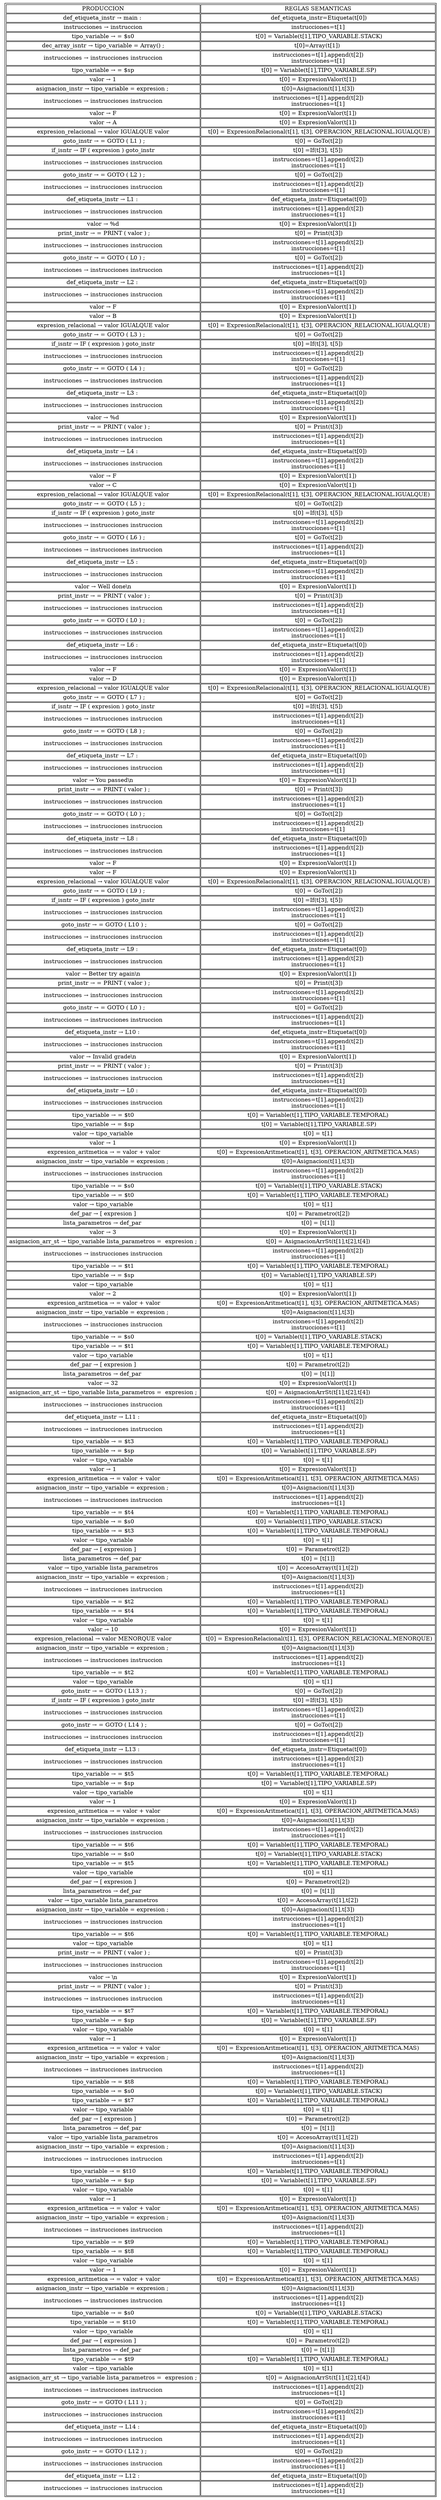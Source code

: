 digraph g {
	node [height=.1 shape=plaintext]
	table [label=<<TABLE><TR><TD>PRODUCCION</TD><TD>REGLAS SEMANTICAS</TD></TR><TR> 
 <TD>def_etiqueta_instr → main : </TD> 
 <TD>  def_etiqueta_instr=Etiqueta(t[0]) </TD> 
 </TR> 

 <TR><TD> instrucciones → instruccion </TD><TD> instrucciones=t[1] </TD></TR>
 <TR><TD> tipo_variable → = $s0 </TD><TD>  t[0] = Variable(t[1],TIPO_VARIABLE.STACK) </TD> </TR> 
 <TR><TD> dec_array_isntr → tipo_variable = Array() ; </TD><TD>t[0]=Array(t[1]) </TD> </TR> <TR><TD> instrucciones → instrucciones instruccion </TD><TD> instrucciones=t[1].append(t[2]) <BR/> instrucciones=t[1] </TD></TR>
 <TR><TD> tipo_variable → = $sp </TD><TD>  t[0] = Variable(t[1],TIPO_VARIABLE.SP) </TD> </TR> 
 <TR><TD> valor → 1 </TD><TD> t[0] = ExpresionValor(t[1]) </TD> </TR> 
 <TR><TD> asignacion_instr → tipo_variable = expresion ;  </TD><TD> t[0]=Asignacion(t[1],t[3]) </TD></TR><TR><TD> instrucciones → instrucciones instruccion </TD><TD> instrucciones=t[1].append(t[2]) <BR/> instrucciones=t[1] </TD></TR>
 <TR><TD> valor → F </TD><TD> t[0] = ExpresionValor(t[1]) </TD> </TR> 
 <TR><TD> valor → A </TD><TD> t[0] = ExpresionValor(t[1]) </TD> </TR> 
 <TR><TD> expresion_relacional → valor IGUALQUE valor </TD><TD>  t[0] = ExpresionRelacional(t[1], t[3], OPERACION_RELACIONAL.IGUALQUE) </TD> </TR> 
 <TR><TD> goto_instr → = GOTO ( L1 ) ;</TD><TD>  t[0] = GoTo(t[2]) </TD> </TR> 
 <TR><TD> if_isntr → IF ( expresion ) goto_instr </TD><TD> t[0] =If(t[3], t[5]) </TD> </TR> <TR><TD> instrucciones → instrucciones instruccion </TD><TD> instrucciones=t[1].append(t[2]) <BR/> instrucciones=t[1] </TD></TR>
 <TR><TD> goto_instr → = GOTO ( L2 ) ;</TD><TD>  t[0] = GoTo(t[2]) </TD> </TR> <TR><TD> instrucciones → instrucciones instruccion </TD><TD> instrucciones=t[1].append(t[2]) <BR/> instrucciones=t[1] </TD></TR><TR> 
 <TD>def_etiqueta_instr → L1 : </TD> 
 <TD>  def_etiqueta_instr=Etiqueta(t[0]) </TD> 
 </TR> 
<TR><TD> instrucciones → instrucciones instruccion </TD><TD> instrucciones=t[1].append(t[2]) <BR/> instrucciones=t[1] </TD></TR>
 <TR><TD> valor → %d </TD><TD> t[0] = ExpresionValor(t[1]) </TD> </TR> 
 <TR><TD> print_instr → = PRINT ( valor ) ;</TD><TD>  t[0] = Print(t[3]) </TD> </TR> <TR><TD> instrucciones → instrucciones instruccion </TD><TD> instrucciones=t[1].append(t[2]) <BR/> instrucciones=t[1] </TD></TR>
 <TR><TD> goto_instr → = GOTO ( L0 ) ;</TD><TD>  t[0] = GoTo(t[2]) </TD> </TR> <TR><TD> instrucciones → instrucciones instruccion </TD><TD> instrucciones=t[1].append(t[2]) <BR/> instrucciones=t[1] </TD></TR><TR> 
 <TD>def_etiqueta_instr → L2 : </TD> 
 <TD>  def_etiqueta_instr=Etiqueta(t[0]) </TD> 
 </TR> 
<TR><TD> instrucciones → instrucciones instruccion </TD><TD> instrucciones=t[1].append(t[2]) <BR/> instrucciones=t[1] </TD></TR>
 <TR><TD> valor → F </TD><TD> t[0] = ExpresionValor(t[1]) </TD> </TR> 
 <TR><TD> valor → B </TD><TD> t[0] = ExpresionValor(t[1]) </TD> </TR> 
 <TR><TD> expresion_relacional → valor IGUALQUE valor </TD><TD>  t[0] = ExpresionRelacional(t[1], t[3], OPERACION_RELACIONAL.IGUALQUE) </TD> </TR> 
 <TR><TD> goto_instr → = GOTO ( L3 ) ;</TD><TD>  t[0] = GoTo(t[2]) </TD> </TR> 
 <TR><TD> if_isntr → IF ( expresion ) goto_instr </TD><TD> t[0] =If(t[3], t[5]) </TD> </TR> <TR><TD> instrucciones → instrucciones instruccion </TD><TD> instrucciones=t[1].append(t[2]) <BR/> instrucciones=t[1] </TD></TR>
 <TR><TD> goto_instr → = GOTO ( L4 ) ;</TD><TD>  t[0] = GoTo(t[2]) </TD> </TR> <TR><TD> instrucciones → instrucciones instruccion </TD><TD> instrucciones=t[1].append(t[2]) <BR/> instrucciones=t[1] </TD></TR><TR> 
 <TD>def_etiqueta_instr → L3 : </TD> 
 <TD>  def_etiqueta_instr=Etiqueta(t[0]) </TD> 
 </TR> 
<TR><TD> instrucciones → instrucciones instruccion </TD><TD> instrucciones=t[1].append(t[2]) <BR/> instrucciones=t[1] </TD></TR>
 <TR><TD> valor → %d </TD><TD> t[0] = ExpresionValor(t[1]) </TD> </TR> 
 <TR><TD> print_instr → = PRINT ( valor ) ;</TD><TD>  t[0] = Print(t[3]) </TD> </TR> <TR><TD> instrucciones → instrucciones instruccion </TD><TD> instrucciones=t[1].append(t[2]) <BR/> instrucciones=t[1] </TD></TR><TR> 
 <TD>def_etiqueta_instr → L4 : </TD> 
 <TD>  def_etiqueta_instr=Etiqueta(t[0]) </TD> 
 </TR> 
<TR><TD> instrucciones → instrucciones instruccion </TD><TD> instrucciones=t[1].append(t[2]) <BR/> instrucciones=t[1] </TD></TR>
 <TR><TD> valor → F </TD><TD> t[0] = ExpresionValor(t[1]) </TD> </TR> 
 <TR><TD> valor → C </TD><TD> t[0] = ExpresionValor(t[1]) </TD> </TR> 
 <TR><TD> expresion_relacional → valor IGUALQUE valor </TD><TD>  t[0] = ExpresionRelacional(t[1], t[3], OPERACION_RELACIONAL.IGUALQUE) </TD> </TR> 
 <TR><TD> goto_instr → = GOTO ( L5 ) ;</TD><TD>  t[0] = GoTo(t[2]) </TD> </TR> 
 <TR><TD> if_isntr → IF ( expresion ) goto_instr </TD><TD> t[0] =If(t[3], t[5]) </TD> </TR> <TR><TD> instrucciones → instrucciones instruccion </TD><TD> instrucciones=t[1].append(t[2]) <BR/> instrucciones=t[1] </TD></TR>
 <TR><TD> goto_instr → = GOTO ( L6 ) ;</TD><TD>  t[0] = GoTo(t[2]) </TD> </TR> <TR><TD> instrucciones → instrucciones instruccion </TD><TD> instrucciones=t[1].append(t[2]) <BR/> instrucciones=t[1] </TD></TR><TR> 
 <TD>def_etiqueta_instr → L5 : </TD> 
 <TD>  def_etiqueta_instr=Etiqueta(t[0]) </TD> 
 </TR> 
<TR><TD> instrucciones → instrucciones instruccion </TD><TD> instrucciones=t[1].append(t[2]) <BR/> instrucciones=t[1] </TD></TR>
 <TR><TD> valor → Well done\n </TD><TD> t[0] = ExpresionValor(t[1]) </TD> </TR> 
 <TR><TD> print_instr → = PRINT ( valor ) ;</TD><TD>  t[0] = Print(t[3]) </TD> </TR> <TR><TD> instrucciones → instrucciones instruccion </TD><TD> instrucciones=t[1].append(t[2]) <BR/> instrucciones=t[1] </TD></TR>
 <TR><TD> goto_instr → = GOTO ( L0 ) ;</TD><TD>  t[0] = GoTo(t[2]) </TD> </TR> <TR><TD> instrucciones → instrucciones instruccion </TD><TD> instrucciones=t[1].append(t[2]) <BR/> instrucciones=t[1] </TD></TR><TR> 
 <TD>def_etiqueta_instr → L6 : </TD> 
 <TD>  def_etiqueta_instr=Etiqueta(t[0]) </TD> 
 </TR> 
<TR><TD> instrucciones → instrucciones instruccion </TD><TD> instrucciones=t[1].append(t[2]) <BR/> instrucciones=t[1] </TD></TR>
 <TR><TD> valor → F </TD><TD> t[0] = ExpresionValor(t[1]) </TD> </TR> 
 <TR><TD> valor → D </TD><TD> t[0] = ExpresionValor(t[1]) </TD> </TR> 
 <TR><TD> expresion_relacional → valor IGUALQUE valor </TD><TD>  t[0] = ExpresionRelacional(t[1], t[3], OPERACION_RELACIONAL.IGUALQUE) </TD> </TR> 
 <TR><TD> goto_instr → = GOTO ( L7 ) ;</TD><TD>  t[0] = GoTo(t[2]) </TD> </TR> 
 <TR><TD> if_isntr → IF ( expresion ) goto_instr </TD><TD> t[0] =If(t[3], t[5]) </TD> </TR> <TR><TD> instrucciones → instrucciones instruccion </TD><TD> instrucciones=t[1].append(t[2]) <BR/> instrucciones=t[1] </TD></TR>
 <TR><TD> goto_instr → = GOTO ( L8 ) ;</TD><TD>  t[0] = GoTo(t[2]) </TD> </TR> <TR><TD> instrucciones → instrucciones instruccion </TD><TD> instrucciones=t[1].append(t[2]) <BR/> instrucciones=t[1] </TD></TR><TR> 
 <TD>def_etiqueta_instr → L7 : </TD> 
 <TD>  def_etiqueta_instr=Etiqueta(t[0]) </TD> 
 </TR> 
<TR><TD> instrucciones → instrucciones instruccion </TD><TD> instrucciones=t[1].append(t[2]) <BR/> instrucciones=t[1] </TD></TR>
 <TR><TD> valor → You passed\n </TD><TD> t[0] = ExpresionValor(t[1]) </TD> </TR> 
 <TR><TD> print_instr → = PRINT ( valor ) ;</TD><TD>  t[0] = Print(t[3]) </TD> </TR> <TR><TD> instrucciones → instrucciones instruccion </TD><TD> instrucciones=t[1].append(t[2]) <BR/> instrucciones=t[1] </TD></TR>
 <TR><TD> goto_instr → = GOTO ( L0 ) ;</TD><TD>  t[0] = GoTo(t[2]) </TD> </TR> <TR><TD> instrucciones → instrucciones instruccion </TD><TD> instrucciones=t[1].append(t[2]) <BR/> instrucciones=t[1] </TD></TR><TR> 
 <TD>def_etiqueta_instr → L8 : </TD> 
 <TD>  def_etiqueta_instr=Etiqueta(t[0]) </TD> 
 </TR> 
<TR><TD> instrucciones → instrucciones instruccion </TD><TD> instrucciones=t[1].append(t[2]) <BR/> instrucciones=t[1] </TD></TR>
 <TR><TD> valor → F </TD><TD> t[0] = ExpresionValor(t[1]) </TD> </TR> 
 <TR><TD> valor → F </TD><TD> t[0] = ExpresionValor(t[1]) </TD> </TR> 
 <TR><TD> expresion_relacional → valor IGUALQUE valor </TD><TD>  t[0] = ExpresionRelacional(t[1], t[3], OPERACION_RELACIONAL.IGUALQUE) </TD> </TR> 
 <TR><TD> goto_instr → = GOTO ( L9 ) ;</TD><TD>  t[0] = GoTo(t[2]) </TD> </TR> 
 <TR><TD> if_isntr → IF ( expresion ) goto_instr </TD><TD> t[0] =If(t[3], t[5]) </TD> </TR> <TR><TD> instrucciones → instrucciones instruccion </TD><TD> instrucciones=t[1].append(t[2]) <BR/> instrucciones=t[1] </TD></TR>
 <TR><TD> goto_instr → = GOTO ( L10 ) ;</TD><TD>  t[0] = GoTo(t[2]) </TD> </TR> <TR><TD> instrucciones → instrucciones instruccion </TD><TD> instrucciones=t[1].append(t[2]) <BR/> instrucciones=t[1] </TD></TR><TR> 
 <TD>def_etiqueta_instr → L9 : </TD> 
 <TD>  def_etiqueta_instr=Etiqueta(t[0]) </TD> 
 </TR> 
<TR><TD> instrucciones → instrucciones instruccion </TD><TD> instrucciones=t[1].append(t[2]) <BR/> instrucciones=t[1] </TD></TR>
 <TR><TD> valor → Better try again\n </TD><TD> t[0] = ExpresionValor(t[1]) </TD> </TR> 
 <TR><TD> print_instr → = PRINT ( valor ) ;</TD><TD>  t[0] = Print(t[3]) </TD> </TR> <TR><TD> instrucciones → instrucciones instruccion </TD><TD> instrucciones=t[1].append(t[2]) <BR/> instrucciones=t[1] </TD></TR>
 <TR><TD> goto_instr → = GOTO ( L0 ) ;</TD><TD>  t[0] = GoTo(t[2]) </TD> </TR> <TR><TD> instrucciones → instrucciones instruccion </TD><TD> instrucciones=t[1].append(t[2]) <BR/> instrucciones=t[1] </TD></TR><TR> 
 <TD>def_etiqueta_instr → L10 : </TD> 
 <TD>  def_etiqueta_instr=Etiqueta(t[0]) </TD> 
 </TR> 
<TR><TD> instrucciones → instrucciones instruccion </TD><TD> instrucciones=t[1].append(t[2]) <BR/> instrucciones=t[1] </TD></TR>
 <TR><TD> valor → Invalid grade\n </TD><TD> t[0] = ExpresionValor(t[1]) </TD> </TR> 
 <TR><TD> print_instr → = PRINT ( valor ) ;</TD><TD>  t[0] = Print(t[3]) </TD> </TR> <TR><TD> instrucciones → instrucciones instruccion </TD><TD> instrucciones=t[1].append(t[2]) <BR/> instrucciones=t[1] </TD></TR><TR> 
 <TD>def_etiqueta_instr → L0 : </TD> 
 <TD>  def_etiqueta_instr=Etiqueta(t[0]) </TD> 
 </TR> 
<TR><TD> instrucciones → instrucciones instruccion </TD><TD> instrucciones=t[1].append(t[2]) <BR/> instrucciones=t[1] </TD></TR>
 <TR><TD> tipo_variable → = $t0 </TD><TD> t[0] = Variable(t[1],TIPO_VARIABLE.TEMPORAL) </TD> </TR> 
 <TR><TD> tipo_variable → = $sp </TD><TD>  t[0] = Variable(t[1],TIPO_VARIABLE.SP) </TD> </TR> 
 <TR><TD> valor → tipo_variable </TD><TD> t[0] = t[1] </TD> </TR> 
 <TR><TD> valor → 1 </TD><TD> t[0] = ExpresionValor(t[1]) </TD> </TR> 
 <TR><TD> expresion_aritmetica → = valor + valor</TD><TD> t[0] = ExpresionAritmetica(t[1], t[3], OPERACION_ARITMETICA.MAS) </TD> </TR> 
 <TR><TD> asignacion_instr → tipo_variable = expresion ;  </TD><TD> t[0]=Asignacion(t[1],t[3]) </TD></TR><TR><TD> instrucciones → instrucciones instruccion </TD><TD> instrucciones=t[1].append(t[2]) <BR/> instrucciones=t[1] </TD></TR>
 <TR><TD> tipo_variable → = $s0 </TD><TD>  t[0] = Variable(t[1],TIPO_VARIABLE.STACK) </TD> </TR> 
 <TR><TD> tipo_variable → = $t0 </TD><TD> t[0] = Variable(t[1],TIPO_VARIABLE.TEMPORAL) </TD> </TR> 
 <TR><TD> valor → tipo_variable </TD><TD> t[0] = t[1] </TD> </TR> 
 <TR><TD> def_par → [ expresion ] </TD><TD> t[0] = Parametro(t[2]) </TD> </TR> 
 <TR><TD> lista_parametros → def_par  </TD><TD> t[0] = [t[1]] </TD> </TR> 
 <TR><TD> valor → 3 </TD><TD> t[0] = ExpresionValor(t[1]) </TD> </TR> 
 <TR><TD> asignacion_arr_st → tipo_variable lista_parametros =  expresion ; </TD><TD> t[0] = AsignacionArrSt(t[1],t[2],t[4]) </TD> </TR> <TR><TD> instrucciones → instrucciones instruccion </TD><TD> instrucciones=t[1].append(t[2]) <BR/> instrucciones=t[1] </TD></TR>
 <TR><TD> tipo_variable → = $t1 </TD><TD> t[0] = Variable(t[1],TIPO_VARIABLE.TEMPORAL) </TD> </TR> 
 <TR><TD> tipo_variable → = $sp </TD><TD>  t[0] = Variable(t[1],TIPO_VARIABLE.SP) </TD> </TR> 
 <TR><TD> valor → tipo_variable </TD><TD> t[0] = t[1] </TD> </TR> 
 <TR><TD> valor → 2 </TD><TD> t[0] = ExpresionValor(t[1]) </TD> </TR> 
 <TR><TD> expresion_aritmetica → = valor + valor</TD><TD> t[0] = ExpresionAritmetica(t[1], t[3], OPERACION_ARITMETICA.MAS) </TD> </TR> 
 <TR><TD> asignacion_instr → tipo_variable = expresion ;  </TD><TD> t[0]=Asignacion(t[1],t[3]) </TD></TR><TR><TD> instrucciones → instrucciones instruccion </TD><TD> instrucciones=t[1].append(t[2]) <BR/> instrucciones=t[1] </TD></TR>
 <TR><TD> tipo_variable → = $s0 </TD><TD>  t[0] = Variable(t[1],TIPO_VARIABLE.STACK) </TD> </TR> 
 <TR><TD> tipo_variable → = $t1 </TD><TD> t[0] = Variable(t[1],TIPO_VARIABLE.TEMPORAL) </TD> </TR> 
 <TR><TD> valor → tipo_variable </TD><TD> t[0] = t[1] </TD> </TR> 
 <TR><TD> def_par → [ expresion ] </TD><TD> t[0] = Parametro(t[2]) </TD> </TR> 
 <TR><TD> lista_parametros → def_par  </TD><TD> t[0] = [t[1]] </TD> </TR> 
 <TR><TD> valor → 32 </TD><TD> t[0] = ExpresionValor(t[1]) </TD> </TR> 
 <TR><TD> asignacion_arr_st → tipo_variable lista_parametros =  expresion ; </TD><TD> t[0] = AsignacionArrSt(t[1],t[2],t[4]) </TD> </TR> <TR><TD> instrucciones → instrucciones instruccion </TD><TD> instrucciones=t[1].append(t[2]) <BR/> instrucciones=t[1] </TD></TR><TR> 
 <TD>def_etiqueta_instr → L11 : </TD> 
 <TD>  def_etiqueta_instr=Etiqueta(t[0]) </TD> 
 </TR> 
<TR><TD> instrucciones → instrucciones instruccion </TD><TD> instrucciones=t[1].append(t[2]) <BR/> instrucciones=t[1] </TD></TR>
 <TR><TD> tipo_variable → = $t3 </TD><TD> t[0] = Variable(t[1],TIPO_VARIABLE.TEMPORAL) </TD> </TR> 
 <TR><TD> tipo_variable → = $sp </TD><TD>  t[0] = Variable(t[1],TIPO_VARIABLE.SP) </TD> </TR> 
 <TR><TD> valor → tipo_variable </TD><TD> t[0] = t[1] </TD> </TR> 
 <TR><TD> valor → 1 </TD><TD> t[0] = ExpresionValor(t[1]) </TD> </TR> 
 <TR><TD> expresion_aritmetica → = valor + valor</TD><TD> t[0] = ExpresionAritmetica(t[1], t[3], OPERACION_ARITMETICA.MAS) </TD> </TR> 
 <TR><TD> asignacion_instr → tipo_variable = expresion ;  </TD><TD> t[0]=Asignacion(t[1],t[3]) </TD></TR><TR><TD> instrucciones → instrucciones instruccion </TD><TD> instrucciones=t[1].append(t[2]) <BR/> instrucciones=t[1] </TD></TR>
 <TR><TD> tipo_variable → = $t4 </TD><TD> t[0] = Variable(t[1],TIPO_VARIABLE.TEMPORAL) </TD> </TR> 
 <TR><TD> tipo_variable → = $s0 </TD><TD>  t[0] = Variable(t[1],TIPO_VARIABLE.STACK) </TD> </TR> 
 <TR><TD> tipo_variable → = $t3 </TD><TD> t[0] = Variable(t[1],TIPO_VARIABLE.TEMPORAL) </TD> </TR> 
 <TR><TD> valor → tipo_variable </TD><TD> t[0] = t[1] </TD> </TR> 
 <TR><TD> def_par → [ expresion ] </TD><TD> t[0] = Parametro(t[2]) </TD> </TR> 
 <TR><TD> lista_parametros → def_par  </TD><TD> t[0] = [t[1]] </TD> </TR> 
 <TR><TD> valor → tipo_variable lista_parametros </TD><TD> t[0] = AccesoArray(t[1],t[2]) </TD> </TR> 
 <TR><TD> asignacion_instr → tipo_variable = expresion ;  </TD><TD> t[0]=Asignacion(t[1],t[3]) </TD></TR><TR><TD> instrucciones → instrucciones instruccion </TD><TD> instrucciones=t[1].append(t[2]) <BR/> instrucciones=t[1] </TD></TR>
 <TR><TD> tipo_variable → = $t2 </TD><TD> t[0] = Variable(t[1],TIPO_VARIABLE.TEMPORAL) </TD> </TR> 
 <TR><TD> tipo_variable → = $t4 </TD><TD> t[0] = Variable(t[1],TIPO_VARIABLE.TEMPORAL) </TD> </TR> 
 <TR><TD> valor → tipo_variable </TD><TD> t[0] = t[1] </TD> </TR> 
 <TR><TD> valor → 10 </TD><TD> t[0] = ExpresionValor(t[1]) </TD> </TR> 
 <TR><TD> expresion_relacional → valor MENORQUE valor </TD><TD>  t[0] = ExpresionRelacional(t[1], t[3], OPERACION_RELACIONAL.MENORQUE) </TD> </TR> 
 <TR><TD> asignacion_instr → tipo_variable = expresion ;  </TD><TD> t[0]=Asignacion(t[1],t[3]) </TD></TR><TR><TD> instrucciones → instrucciones instruccion </TD><TD> instrucciones=t[1].append(t[2]) <BR/> instrucciones=t[1] </TD></TR>
 <TR><TD> tipo_variable → = $t2 </TD><TD> t[0] = Variable(t[1],TIPO_VARIABLE.TEMPORAL) </TD> </TR> 
 <TR><TD> valor → tipo_variable </TD><TD> t[0] = t[1] </TD> </TR> 
 <TR><TD> goto_instr → = GOTO ( L13 ) ;</TD><TD>  t[0] = GoTo(t[2]) </TD> </TR> 
 <TR><TD> if_isntr → IF ( expresion ) goto_instr </TD><TD> t[0] =If(t[3], t[5]) </TD> </TR> <TR><TD> instrucciones → instrucciones instruccion </TD><TD> instrucciones=t[1].append(t[2]) <BR/> instrucciones=t[1] </TD></TR>
 <TR><TD> goto_instr → = GOTO ( L14 ) ;</TD><TD>  t[0] = GoTo(t[2]) </TD> </TR> <TR><TD> instrucciones → instrucciones instruccion </TD><TD> instrucciones=t[1].append(t[2]) <BR/> instrucciones=t[1] </TD></TR><TR> 
 <TD>def_etiqueta_instr → L13 : </TD> 
 <TD>  def_etiqueta_instr=Etiqueta(t[0]) </TD> 
 </TR> 
<TR><TD> instrucciones → instrucciones instruccion </TD><TD> instrucciones=t[1].append(t[2]) <BR/> instrucciones=t[1] </TD></TR>
 <TR><TD> tipo_variable → = $t5 </TD><TD> t[0] = Variable(t[1],TIPO_VARIABLE.TEMPORAL) </TD> </TR> 
 <TR><TD> tipo_variable → = $sp </TD><TD>  t[0] = Variable(t[1],TIPO_VARIABLE.SP) </TD> </TR> 
 <TR><TD> valor → tipo_variable </TD><TD> t[0] = t[1] </TD> </TR> 
 <TR><TD> valor → 1 </TD><TD> t[0] = ExpresionValor(t[1]) </TD> </TR> 
 <TR><TD> expresion_aritmetica → = valor + valor</TD><TD> t[0] = ExpresionAritmetica(t[1], t[3], OPERACION_ARITMETICA.MAS) </TD> </TR> 
 <TR><TD> asignacion_instr → tipo_variable = expresion ;  </TD><TD> t[0]=Asignacion(t[1],t[3]) </TD></TR><TR><TD> instrucciones → instrucciones instruccion </TD><TD> instrucciones=t[1].append(t[2]) <BR/> instrucciones=t[1] </TD></TR>
 <TR><TD> tipo_variable → = $t6 </TD><TD> t[0] = Variable(t[1],TIPO_VARIABLE.TEMPORAL) </TD> </TR> 
 <TR><TD> tipo_variable → = $s0 </TD><TD>  t[0] = Variable(t[1],TIPO_VARIABLE.STACK) </TD> </TR> 
 <TR><TD> tipo_variable → = $t5 </TD><TD> t[0] = Variable(t[1],TIPO_VARIABLE.TEMPORAL) </TD> </TR> 
 <TR><TD> valor → tipo_variable </TD><TD> t[0] = t[1] </TD> </TR> 
 <TR><TD> def_par → [ expresion ] </TD><TD> t[0] = Parametro(t[2]) </TD> </TR> 
 <TR><TD> lista_parametros → def_par  </TD><TD> t[0] = [t[1]] </TD> </TR> 
 <TR><TD> valor → tipo_variable lista_parametros </TD><TD> t[0] = AccesoArray(t[1],t[2]) </TD> </TR> 
 <TR><TD> asignacion_instr → tipo_variable = expresion ;  </TD><TD> t[0]=Asignacion(t[1],t[3]) </TD></TR><TR><TD> instrucciones → instrucciones instruccion </TD><TD> instrucciones=t[1].append(t[2]) <BR/> instrucciones=t[1] </TD></TR>
 <TR><TD> tipo_variable → = $t6 </TD><TD> t[0] = Variable(t[1],TIPO_VARIABLE.TEMPORAL) </TD> </TR> 
 <TR><TD> valor → tipo_variable </TD><TD> t[0] = t[1] </TD> </TR> 
 <TR><TD> print_instr → = PRINT ( valor ) ;</TD><TD>  t[0] = Print(t[3]) </TD> </TR> <TR><TD> instrucciones → instrucciones instruccion </TD><TD> instrucciones=t[1].append(t[2]) <BR/> instrucciones=t[1] </TD></TR>
 <TR><TD> valor → \n </TD><TD> t[0] = ExpresionValor(t[1]) </TD> </TR> 
 <TR><TD> print_instr → = PRINT ( valor ) ;</TD><TD>  t[0] = Print(t[3]) </TD> </TR> <TR><TD> instrucciones → instrucciones instruccion </TD><TD> instrucciones=t[1].append(t[2]) <BR/> instrucciones=t[1] </TD></TR>
 <TR><TD> tipo_variable → = $t7 </TD><TD> t[0] = Variable(t[1],TIPO_VARIABLE.TEMPORAL) </TD> </TR> 
 <TR><TD> tipo_variable → = $sp </TD><TD>  t[0] = Variable(t[1],TIPO_VARIABLE.SP) </TD> </TR> 
 <TR><TD> valor → tipo_variable </TD><TD> t[0] = t[1] </TD> </TR> 
 <TR><TD> valor → 1 </TD><TD> t[0] = ExpresionValor(t[1]) </TD> </TR> 
 <TR><TD> expresion_aritmetica → = valor + valor</TD><TD> t[0] = ExpresionAritmetica(t[1], t[3], OPERACION_ARITMETICA.MAS) </TD> </TR> 
 <TR><TD> asignacion_instr → tipo_variable = expresion ;  </TD><TD> t[0]=Asignacion(t[1],t[3]) </TD></TR><TR><TD> instrucciones → instrucciones instruccion </TD><TD> instrucciones=t[1].append(t[2]) <BR/> instrucciones=t[1] </TD></TR>
 <TR><TD> tipo_variable → = $t8 </TD><TD> t[0] = Variable(t[1],TIPO_VARIABLE.TEMPORAL) </TD> </TR> 
 <TR><TD> tipo_variable → = $s0 </TD><TD>  t[0] = Variable(t[1],TIPO_VARIABLE.STACK) </TD> </TR> 
 <TR><TD> tipo_variable → = $t7 </TD><TD> t[0] = Variable(t[1],TIPO_VARIABLE.TEMPORAL) </TD> </TR> 
 <TR><TD> valor → tipo_variable </TD><TD> t[0] = t[1] </TD> </TR> 
 <TR><TD> def_par → [ expresion ] </TD><TD> t[0] = Parametro(t[2]) </TD> </TR> 
 <TR><TD> lista_parametros → def_par  </TD><TD> t[0] = [t[1]] </TD> </TR> 
 <TR><TD> valor → tipo_variable lista_parametros </TD><TD> t[0] = AccesoArray(t[1],t[2]) </TD> </TR> 
 <TR><TD> asignacion_instr → tipo_variable = expresion ;  </TD><TD> t[0]=Asignacion(t[1],t[3]) </TD></TR><TR><TD> instrucciones → instrucciones instruccion </TD><TD> instrucciones=t[1].append(t[2]) <BR/> instrucciones=t[1] </TD></TR>
 <TR><TD> tipo_variable → = $t10 </TD><TD> t[0] = Variable(t[1],TIPO_VARIABLE.TEMPORAL) </TD> </TR> 
 <TR><TD> tipo_variable → = $sp </TD><TD>  t[0] = Variable(t[1],TIPO_VARIABLE.SP) </TD> </TR> 
 <TR><TD> valor → tipo_variable </TD><TD> t[0] = t[1] </TD> </TR> 
 <TR><TD> valor → 1 </TD><TD> t[0] = ExpresionValor(t[1]) </TD> </TR> 
 <TR><TD> expresion_aritmetica → = valor + valor</TD><TD> t[0] = ExpresionAritmetica(t[1], t[3], OPERACION_ARITMETICA.MAS) </TD> </TR> 
 <TR><TD> asignacion_instr → tipo_variable = expresion ;  </TD><TD> t[0]=Asignacion(t[1],t[3]) </TD></TR><TR><TD> instrucciones → instrucciones instruccion </TD><TD> instrucciones=t[1].append(t[2]) <BR/> instrucciones=t[1] </TD></TR>
 <TR><TD> tipo_variable → = $t9 </TD><TD> t[0] = Variable(t[1],TIPO_VARIABLE.TEMPORAL) </TD> </TR> 
 <TR><TD> tipo_variable → = $t8 </TD><TD> t[0] = Variable(t[1],TIPO_VARIABLE.TEMPORAL) </TD> </TR> 
 <TR><TD> valor → tipo_variable </TD><TD> t[0] = t[1] </TD> </TR> 
 <TR><TD> valor → 1 </TD><TD> t[0] = ExpresionValor(t[1]) </TD> </TR> 
 <TR><TD> expresion_aritmetica → = valor + valor</TD><TD> t[0] = ExpresionAritmetica(t[1], t[3], OPERACION_ARITMETICA.MAS) </TD> </TR> 
 <TR><TD> asignacion_instr → tipo_variable = expresion ;  </TD><TD> t[0]=Asignacion(t[1],t[3]) </TD></TR><TR><TD> instrucciones → instrucciones instruccion </TD><TD> instrucciones=t[1].append(t[2]) <BR/> instrucciones=t[1] </TD></TR>
 <TR><TD> tipo_variable → = $s0 </TD><TD>  t[0] = Variable(t[1],TIPO_VARIABLE.STACK) </TD> </TR> 
 <TR><TD> tipo_variable → = $t10 </TD><TD> t[0] = Variable(t[1],TIPO_VARIABLE.TEMPORAL) </TD> </TR> 
 <TR><TD> valor → tipo_variable </TD><TD> t[0] = t[1] </TD> </TR> 
 <TR><TD> def_par → [ expresion ] </TD><TD> t[0] = Parametro(t[2]) </TD> </TR> 
 <TR><TD> lista_parametros → def_par  </TD><TD> t[0] = [t[1]] </TD> </TR> 
 <TR><TD> tipo_variable → = $t9 </TD><TD> t[0] = Variable(t[1],TIPO_VARIABLE.TEMPORAL) </TD> </TR> 
 <TR><TD> valor → tipo_variable </TD><TD> t[0] = t[1] </TD> </TR> 
 <TR><TD> asignacion_arr_st → tipo_variable lista_parametros =  expresion ; </TD><TD> t[0] = AsignacionArrSt(t[1],t[2],t[4]) </TD> </TR> <TR><TD> instrucciones → instrucciones instruccion </TD><TD> instrucciones=t[1].append(t[2]) <BR/> instrucciones=t[1] </TD></TR>
 <TR><TD> goto_instr → = GOTO ( L11 ) ;</TD><TD>  t[0] = GoTo(t[2]) </TD> </TR> <TR><TD> instrucciones → instrucciones instruccion </TD><TD> instrucciones=t[1].append(t[2]) <BR/> instrucciones=t[1] </TD></TR><TR> 
 <TD>def_etiqueta_instr → L14 : </TD> 
 <TD>  def_etiqueta_instr=Etiqueta(t[0]) </TD> 
 </TR> 
<TR><TD> instrucciones → instrucciones instruccion </TD><TD> instrucciones=t[1].append(t[2]) <BR/> instrucciones=t[1] </TD></TR>
 <TR><TD> goto_instr → = GOTO ( L12 ) ;</TD><TD>  t[0] = GoTo(t[2]) </TD> </TR> <TR><TD> instrucciones → instrucciones instruccion </TD><TD> instrucciones=t[1].append(t[2]) <BR/> instrucciones=t[1] </TD></TR><TR> 
 <TD>def_etiqueta_instr → L12 : </TD> 
 <TD>  def_etiqueta_instr=Etiqueta(t[0]) </TD> 
 </TR> 
<TR><TD> instrucciones → instrucciones instruccion </TD><TD> instrucciones=t[1].append(t[2]) <BR/> instrucciones=t[1] </TD></TR></TABLE>>]
}
